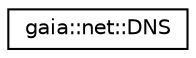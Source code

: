 digraph G
{
  edge [fontname="Helvetica",fontsize="10",labelfontname="Helvetica",labelfontsize="10"];
  node [fontname="Helvetica",fontsize="10",shape=record];
  rankdir=LR;
  Node1 [label="gaia::net::DNS",height=0.2,width=0.4,color="black", fillcolor="white", style="filled",URL="$de/dde/classgaia_1_1net_1_1_d_n_s.html",tooltip="The Dns class represents a request for information from a DNS server."];
}
